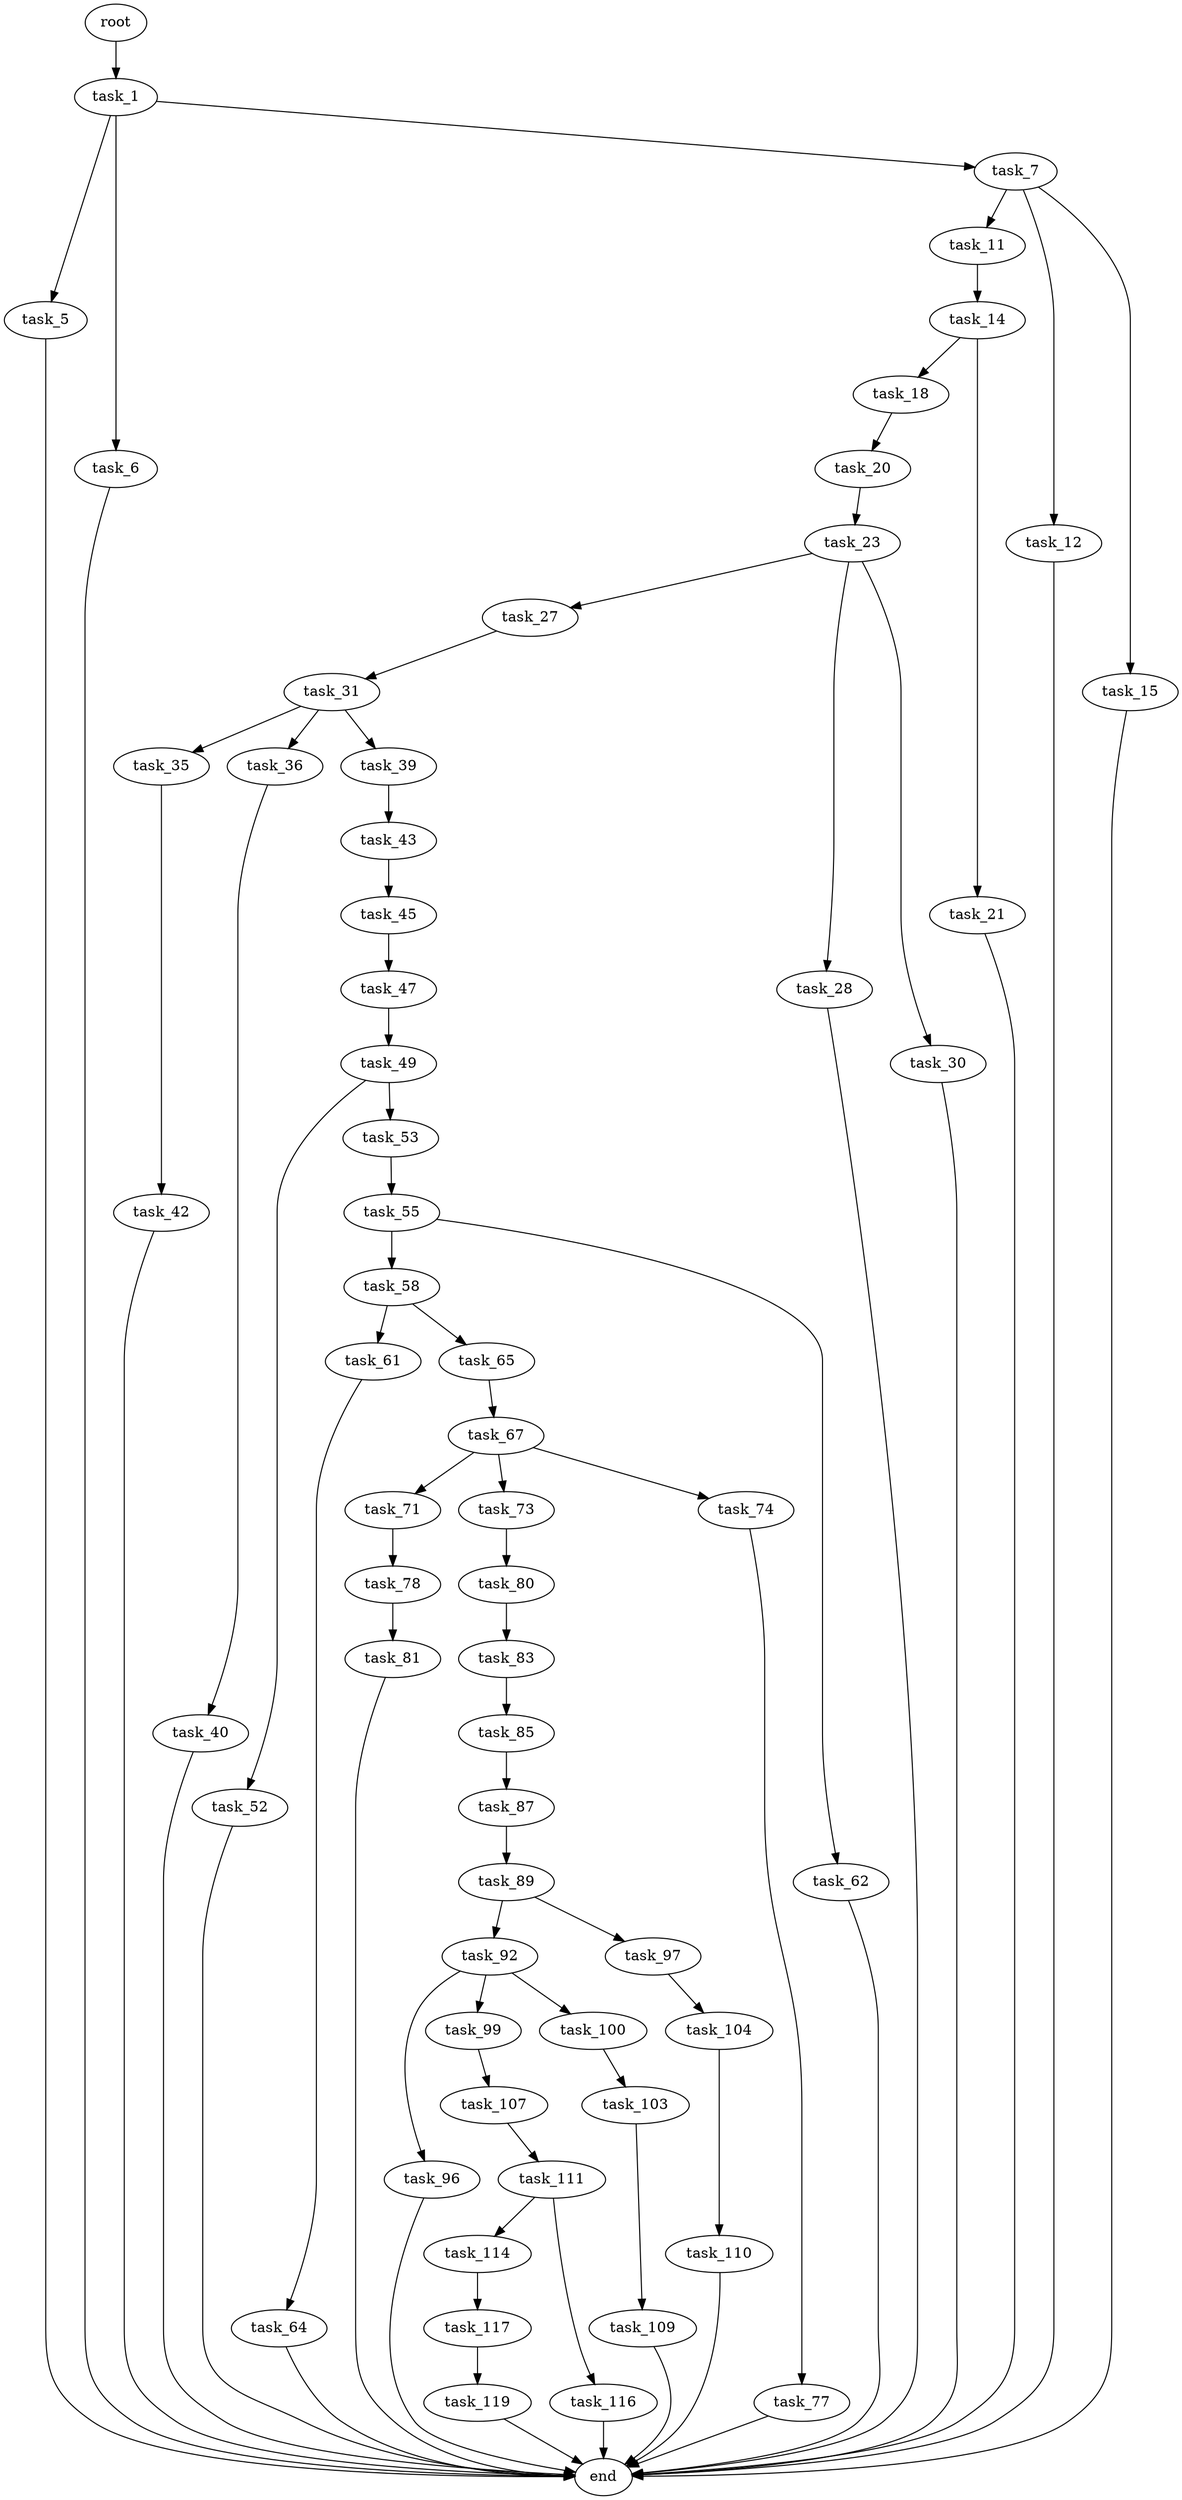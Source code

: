 digraph G {
  root [size="0.000000"];
  task_1 [size="782757789696.000000"];
  task_5 [size="28991029248.000000"];
  task_6 [size="447647511324.000000"];
  task_7 [size="8589934592.000000"];
  end [size="0.000000"];
  task_11 [size="1073741824000.000000"];
  task_12 [size="502545658161.000000"];
  task_15 [size="368293445632.000000"];
  task_14 [size="231928233984.000000"];
  task_18 [size="1073741824000.000000"];
  task_21 [size="28991029248.000000"];
  task_20 [size="256541938776.000000"];
  task_23 [size="513756564388.000000"];
  task_27 [size="24152658867.000000"];
  task_28 [size="782757789696.000000"];
  task_30 [size="32131492361.000000"];
  task_31 [size="1052708530.000000"];
  task_35 [size="5191856268.000000"];
  task_36 [size="1788919217.000000"];
  task_39 [size="17263830728.000000"];
  task_42 [size="121319675583.000000"];
  task_40 [size="368293445632.000000"];
  task_43 [size="549755813888.000000"];
  task_45 [size="828552196080.000000"];
  task_47 [size="6358860175.000000"];
  task_49 [size="549755813888.000000"];
  task_52 [size="134217728000.000000"];
  task_53 [size="202949572532.000000"];
  task_55 [size="721432759.000000"];
  task_58 [size="214929574266.000000"];
  task_62 [size="68719476736.000000"];
  task_61 [size="549755813888.000000"];
  task_65 [size="32417797468.000000"];
  task_64 [size="237199899966.000000"];
  task_67 [size="31936205460.000000"];
  task_71 [size="41074086666.000000"];
  task_73 [size="602653820.000000"];
  task_74 [size="168859882994.000000"];
  task_78 [size="7650501044.000000"];
  task_80 [size="368293445632.000000"];
  task_77 [size="231928233984.000000"];
  task_81 [size="42883464617.000000"];
  task_83 [size="4515046092.000000"];
  task_85 [size="63381416184.000000"];
  task_87 [size="8129006918.000000"];
  task_89 [size="28991029248.000000"];
  task_92 [size="68719476736.000000"];
  task_97 [size="37004074566.000000"];
  task_96 [size="455852640462.000000"];
  task_99 [size="15181203006.000000"];
  task_100 [size="231928233984.000000"];
  task_104 [size="1337454631.000000"];
  task_107 [size="18541013554.000000"];
  task_103 [size="8493082836.000000"];
  task_109 [size="14815364340.000000"];
  task_110 [size="772681040610.000000"];
  task_111 [size="782757789696.000000"];
  task_114 [size="28991029248.000000"];
  task_116 [size="9351122046.000000"];
  task_117 [size="1056132359.000000"];
  task_119 [size="68719476736.000000"];

  root -> task_1 [size="1.000000"];
  task_1 -> task_5 [size="679477248.000000"];
  task_1 -> task_6 [size="679477248.000000"];
  task_1 -> task_7 [size="679477248.000000"];
  task_5 -> end [size="1.000000"];
  task_6 -> end [size="1.000000"];
  task_7 -> task_11 [size="33554432.000000"];
  task_7 -> task_12 [size="33554432.000000"];
  task_7 -> task_15 [size="33554432.000000"];
  task_11 -> task_14 [size="838860800.000000"];
  task_12 -> end [size="1.000000"];
  task_15 -> end [size="1.000000"];
  task_14 -> task_18 [size="301989888.000000"];
  task_14 -> task_21 [size="301989888.000000"];
  task_18 -> task_20 [size="838860800.000000"];
  task_21 -> end [size="1.000000"];
  task_20 -> task_23 [size="209715200.000000"];
  task_23 -> task_27 [size="838860800.000000"];
  task_23 -> task_28 [size="838860800.000000"];
  task_23 -> task_30 [size="838860800.000000"];
  task_27 -> task_31 [size="75497472.000000"];
  task_28 -> end [size="1.000000"];
  task_30 -> end [size="1.000000"];
  task_31 -> task_35 [size="33554432.000000"];
  task_31 -> task_36 [size="33554432.000000"];
  task_31 -> task_39 [size="33554432.000000"];
  task_35 -> task_42 [size="536870912.000000"];
  task_36 -> task_40 [size="33554432.000000"];
  task_39 -> task_43 [size="536870912.000000"];
  task_42 -> end [size="1.000000"];
  task_40 -> end [size="1.000000"];
  task_43 -> task_45 [size="536870912.000000"];
  task_45 -> task_47 [size="838860800.000000"];
  task_47 -> task_49 [size="411041792.000000"];
  task_49 -> task_52 [size="536870912.000000"];
  task_49 -> task_53 [size="536870912.000000"];
  task_52 -> end [size="1.000000"];
  task_53 -> task_55 [size="411041792.000000"];
  task_55 -> task_58 [size="75497472.000000"];
  task_55 -> task_62 [size="75497472.000000"];
  task_58 -> task_61 [size="301989888.000000"];
  task_58 -> task_65 [size="301989888.000000"];
  task_62 -> end [size="1.000000"];
  task_61 -> task_64 [size="536870912.000000"];
  task_65 -> task_67 [size="75497472.000000"];
  task_64 -> end [size="1.000000"];
  task_67 -> task_71 [size="33554432.000000"];
  task_67 -> task_73 [size="33554432.000000"];
  task_67 -> task_74 [size="33554432.000000"];
  task_71 -> task_78 [size="838860800.000000"];
  task_73 -> task_80 [size="33554432.000000"];
  task_74 -> task_77 [size="209715200.000000"];
  task_78 -> task_81 [size="536870912.000000"];
  task_80 -> task_83 [size="411041792.000000"];
  task_77 -> end [size="1.000000"];
  task_81 -> end [size="1.000000"];
  task_83 -> task_85 [size="301989888.000000"];
  task_85 -> task_87 [size="75497472.000000"];
  task_87 -> task_89 [size="536870912.000000"];
  task_89 -> task_92 [size="75497472.000000"];
  task_89 -> task_97 [size="75497472.000000"];
  task_92 -> task_96 [size="134217728.000000"];
  task_92 -> task_99 [size="134217728.000000"];
  task_92 -> task_100 [size="134217728.000000"];
  task_97 -> task_104 [size="838860800.000000"];
  task_96 -> end [size="1.000000"];
  task_99 -> task_107 [size="536870912.000000"];
  task_100 -> task_103 [size="301989888.000000"];
  task_104 -> task_110 [size="33554432.000000"];
  task_107 -> task_111 [size="33554432.000000"];
  task_103 -> task_109 [size="301989888.000000"];
  task_109 -> end [size="1.000000"];
  task_110 -> end [size="1.000000"];
  task_111 -> task_114 [size="679477248.000000"];
  task_111 -> task_116 [size="679477248.000000"];
  task_114 -> task_117 [size="75497472.000000"];
  task_116 -> end [size="1.000000"];
  task_117 -> task_119 [size="75497472.000000"];
  task_119 -> end [size="1.000000"];
}
